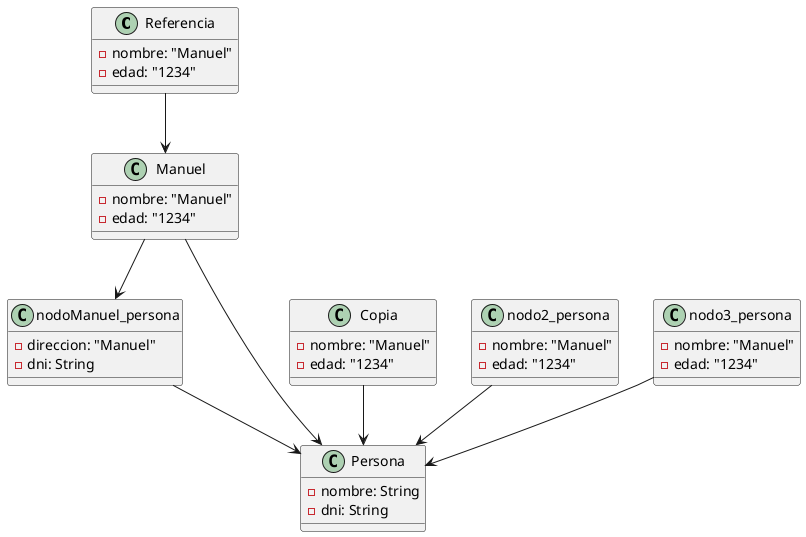 @startuml ApartadoAImplementacionA

class Referencia {
    - nombre: "Manuel"
    - edad: "1234"
}

class Manuel {
    - nombre: "Manuel"
    - edad: "1234"
}

class nodoManuel_persona {
    - direccion: "Manuel"
    - dni: String
}

class Persona {
    - nombre: String
    - dni: String
}

class Copia {
    - nombre: "Manuel"
    - edad: "1234"
}

class nodo2_persona {
    - nombre: "Manuel"
    - edad: "1234"
}

class nodo3_persona {
    - nombre: "Manuel"
    - edad: "1234"
}

Referencia --> Manuel 
Manuel --> nodoManuel_persona 
nodoManuel_persona --> Persona
Copia --> Persona 
Manuel --> Persona
nodo2_persona --> Persona 
nodo3_persona --> Persona 

@enduml